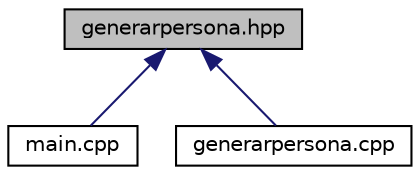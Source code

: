 digraph "generarpersona.hpp"
{
  edge [fontname="Helvetica",fontsize="10",labelfontname="Helvetica",labelfontsize="10"];
  node [fontname="Helvetica",fontsize="10",shape=record];
  Node1 [label="generarpersona.hpp",height=0.2,width=0.4,color="black", fillcolor="grey75", style="filled", fontcolor="black"];
  Node1 -> Node2 [dir="back",color="midnightblue",fontsize="10",style="solid",fontname="Helvetica"];
  Node2 [label="main.cpp",height=0.2,width=0.4,color="black", fillcolor="white", style="filled",URL="$main_8cpp.html",tooltip="Main file that uses the implemented class Subject. "];
  Node1 -> Node3 [dir="back",color="midnightblue",fontsize="10",style="solid",fontname="Helvetica"];
  Node3 [label="generarpersona.cpp",height=0.2,width=0.4,color="black", fillcolor="white", style="filled",URL="$generarpersona_8cpp.html",tooltip="Codificación de las funciones auxiliares para generar aleatoriamente personas. "];
}
